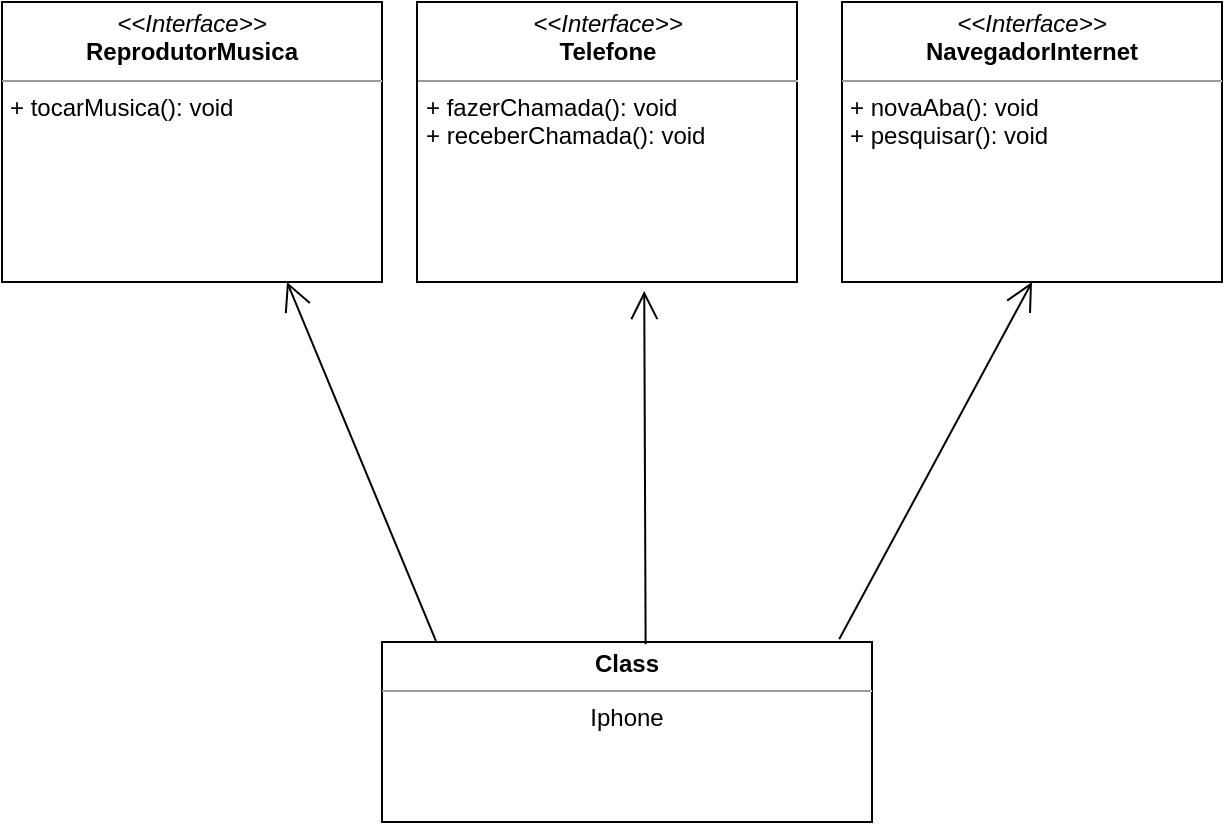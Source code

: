 <mxfile version="22.0.5" type="device">
  <diagram name="Página-1" id="MhjkXSxJ1SF_RlZWr62U">
    <mxGraphModel dx="1193" dy="618" grid="1" gridSize="10" guides="1" tooltips="1" connect="1" arrows="1" fold="1" page="1" pageScale="1" pageWidth="827" pageHeight="1169" math="0" shadow="0">
      <root>
        <mxCell id="0" />
        <mxCell id="1" parent="0" />
        <mxCell id="8lph6s23FtIa8w2bgNBE-5" value="&lt;p style=&quot;margin: 4px 0px 0px;&quot;&gt;&lt;b&gt;Class&lt;/b&gt;&lt;/p&gt;&lt;hr size=&quot;1&quot;&gt;&lt;div style=&quot;height:2px;&quot;&gt;Iphone&lt;/div&gt;" style="verticalAlign=middle;align=center;overflow=fill;fontSize=12;fontFamily=Helvetica;html=1;whiteSpace=wrap;" vertex="1" parent="1">
          <mxGeometry x="310" y="390" width="245" height="90" as="geometry" />
        </mxCell>
        <mxCell id="8lph6s23FtIa8w2bgNBE-7" value="" style="endArrow=open;endFill=1;endSize=12;html=1;rounded=0;exitX=0.538;exitY=0.013;exitDx=0;exitDy=0;exitPerimeter=0;entryX=0.598;entryY=1.032;entryDx=0;entryDy=0;entryPerimeter=0;" edge="1" parent="1" source="8lph6s23FtIa8w2bgNBE-5" target="8lph6s23FtIa8w2bgNBE-10">
          <mxGeometry width="160" relative="1" as="geometry">
            <mxPoint x="310" y="380" as="sourcePoint" />
            <mxPoint x="426.355" y="210" as="targetPoint" />
          </mxGeometry>
        </mxCell>
        <mxCell id="8lph6s23FtIa8w2bgNBE-8" value="" style="endArrow=open;endFill=1;endSize=12;html=1;rounded=0;exitX=0.933;exitY=-0.015;exitDx=0;exitDy=0;exitPerimeter=0;entryX=0.5;entryY=1;entryDx=0;entryDy=0;" edge="1" parent="1" source="8lph6s23FtIa8w2bgNBE-5" target="8lph6s23FtIa8w2bgNBE-11">
          <mxGeometry width="160" relative="1" as="geometry">
            <mxPoint x="310" y="380" as="sourcePoint" />
            <mxPoint x="621.576" y="210" as="targetPoint" />
          </mxGeometry>
        </mxCell>
        <mxCell id="8lph6s23FtIa8w2bgNBE-9" value="&lt;p style=&quot;margin:0px;margin-top:4px;text-align:center;&quot;&gt;&lt;i&gt;&amp;lt;&amp;lt;Interface&amp;gt;&amp;gt;&lt;/i&gt;&lt;br&gt;&lt;b&gt;ReprodutorMusica&lt;/b&gt;&lt;/p&gt;&lt;hr size=&quot;1&quot;&gt;&lt;p style=&quot;margin:0px;margin-left:4px;&quot;&gt;+ tocarMusica(): void&lt;br&gt;&lt;/p&gt;" style="verticalAlign=top;align=left;overflow=fill;fontSize=12;fontFamily=Helvetica;html=1;whiteSpace=wrap;" vertex="1" parent="1">
          <mxGeometry x="120" y="70" width="190" height="140" as="geometry" />
        </mxCell>
        <mxCell id="8lph6s23FtIa8w2bgNBE-10" value="&lt;p style=&quot;margin:0px;margin-top:4px;text-align:center;&quot;&gt;&lt;i&gt;&amp;lt;&amp;lt;Interface&amp;gt;&amp;gt;&lt;/i&gt;&lt;br&gt;&lt;b&gt;Telefone&lt;/b&gt;&lt;/p&gt;&lt;hr size=&quot;1&quot;&gt;&lt;p style=&quot;margin:0px;margin-left:4px;&quot;&gt;+ fazerChamada(): void&lt;br&gt;&lt;/p&gt;&lt;p style=&quot;margin:0px;margin-left:4px;&quot;&gt;+ receberChamada(): void&lt;br&gt;&lt;/p&gt;" style="verticalAlign=top;align=left;overflow=fill;fontSize=12;fontFamily=Helvetica;html=1;whiteSpace=wrap;" vertex="1" parent="1">
          <mxGeometry x="327.5" y="70" width="190" height="140" as="geometry" />
        </mxCell>
        <mxCell id="8lph6s23FtIa8w2bgNBE-11" value="&lt;p style=&quot;margin:0px;margin-top:4px;text-align:center;&quot;&gt;&lt;i&gt;&amp;lt;&amp;lt;Interface&amp;gt;&amp;gt;&lt;/i&gt;&lt;br&gt;&lt;b&gt;NavegadorInternet&lt;/b&gt;&lt;/p&gt;&lt;hr size=&quot;1&quot;&gt;&lt;p style=&quot;margin:0px;margin-left:4px;&quot;&gt;+ novaAba(): void&lt;br&gt;&lt;/p&gt;&lt;p style=&quot;margin:0px;margin-left:4px;&quot;&gt;+ pesquisar(): void&lt;br&gt;&lt;/p&gt;" style="verticalAlign=top;align=left;overflow=fill;fontSize=12;fontFamily=Helvetica;html=1;whiteSpace=wrap;" vertex="1" parent="1">
          <mxGeometry x="540" y="70" width="190" height="140" as="geometry" />
        </mxCell>
        <mxCell id="8lph6s23FtIa8w2bgNBE-12" value="" style="endArrow=open;endFill=1;endSize=12;html=1;rounded=0;entryX=0.75;entryY=1;entryDx=0;entryDy=0;exitX=0.11;exitY=-0.006;exitDx=0;exitDy=0;exitPerimeter=0;" edge="1" parent="1" source="8lph6s23FtIa8w2bgNBE-5" target="8lph6s23FtIa8w2bgNBE-9">
          <mxGeometry width="160" relative="1" as="geometry">
            <mxPoint x="310" y="380" as="sourcePoint" />
            <mxPoint x="470" y="380" as="targetPoint" />
          </mxGeometry>
        </mxCell>
      </root>
    </mxGraphModel>
  </diagram>
</mxfile>
